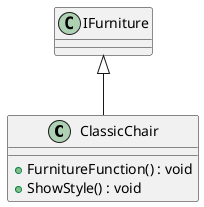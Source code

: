 @startuml
class ClassicChair {
    + FurnitureFunction() : void
    + ShowStyle() : void
}
IFurniture <|-- ClassicChair
@enduml
